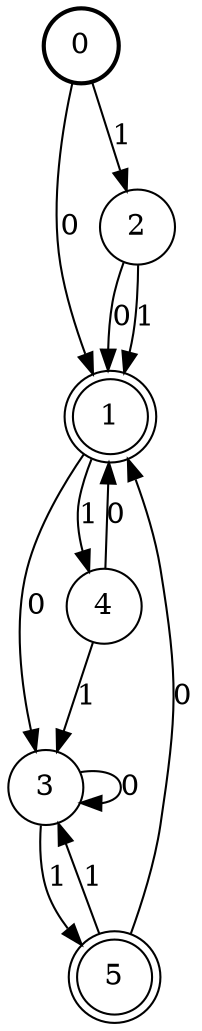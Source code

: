 digraph Automat {
    node [shape = circle];
    0 [style = "bold"];
    0 -> 1 [label = "0"];
    0 -> 2 [label = "1"];
    1 [peripheries=2]
    1 -> 3 [label = "0"];
    1 -> 4 [label = "1"];
    2 -> 1 [label = "0"];
    2 -> 1 [label = "1"];
    3 -> 3 [label = "0"];
    3 -> 5 [label = "1"];
    4 -> 1 [label = "0"];
    4 -> 3 [label = "1"];
    5 [peripheries=2]
    5 -> 1 [label = "0"];
    5 -> 3 [label = "1"];
}
